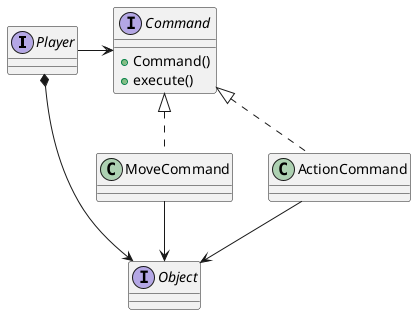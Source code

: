 @startuml
'https://plantuml.com/class-diagram

interface Player

interface Command {
    +Command()
    +execute()
}

class MoveCommand

class ActionCommand

interface Object

Player *---> Object
Player -> Command

Command <|.. MoveCommand
Command <|.. ActionCommand

MoveCommand --> Object
ActionCommand --> Object

@enduml
